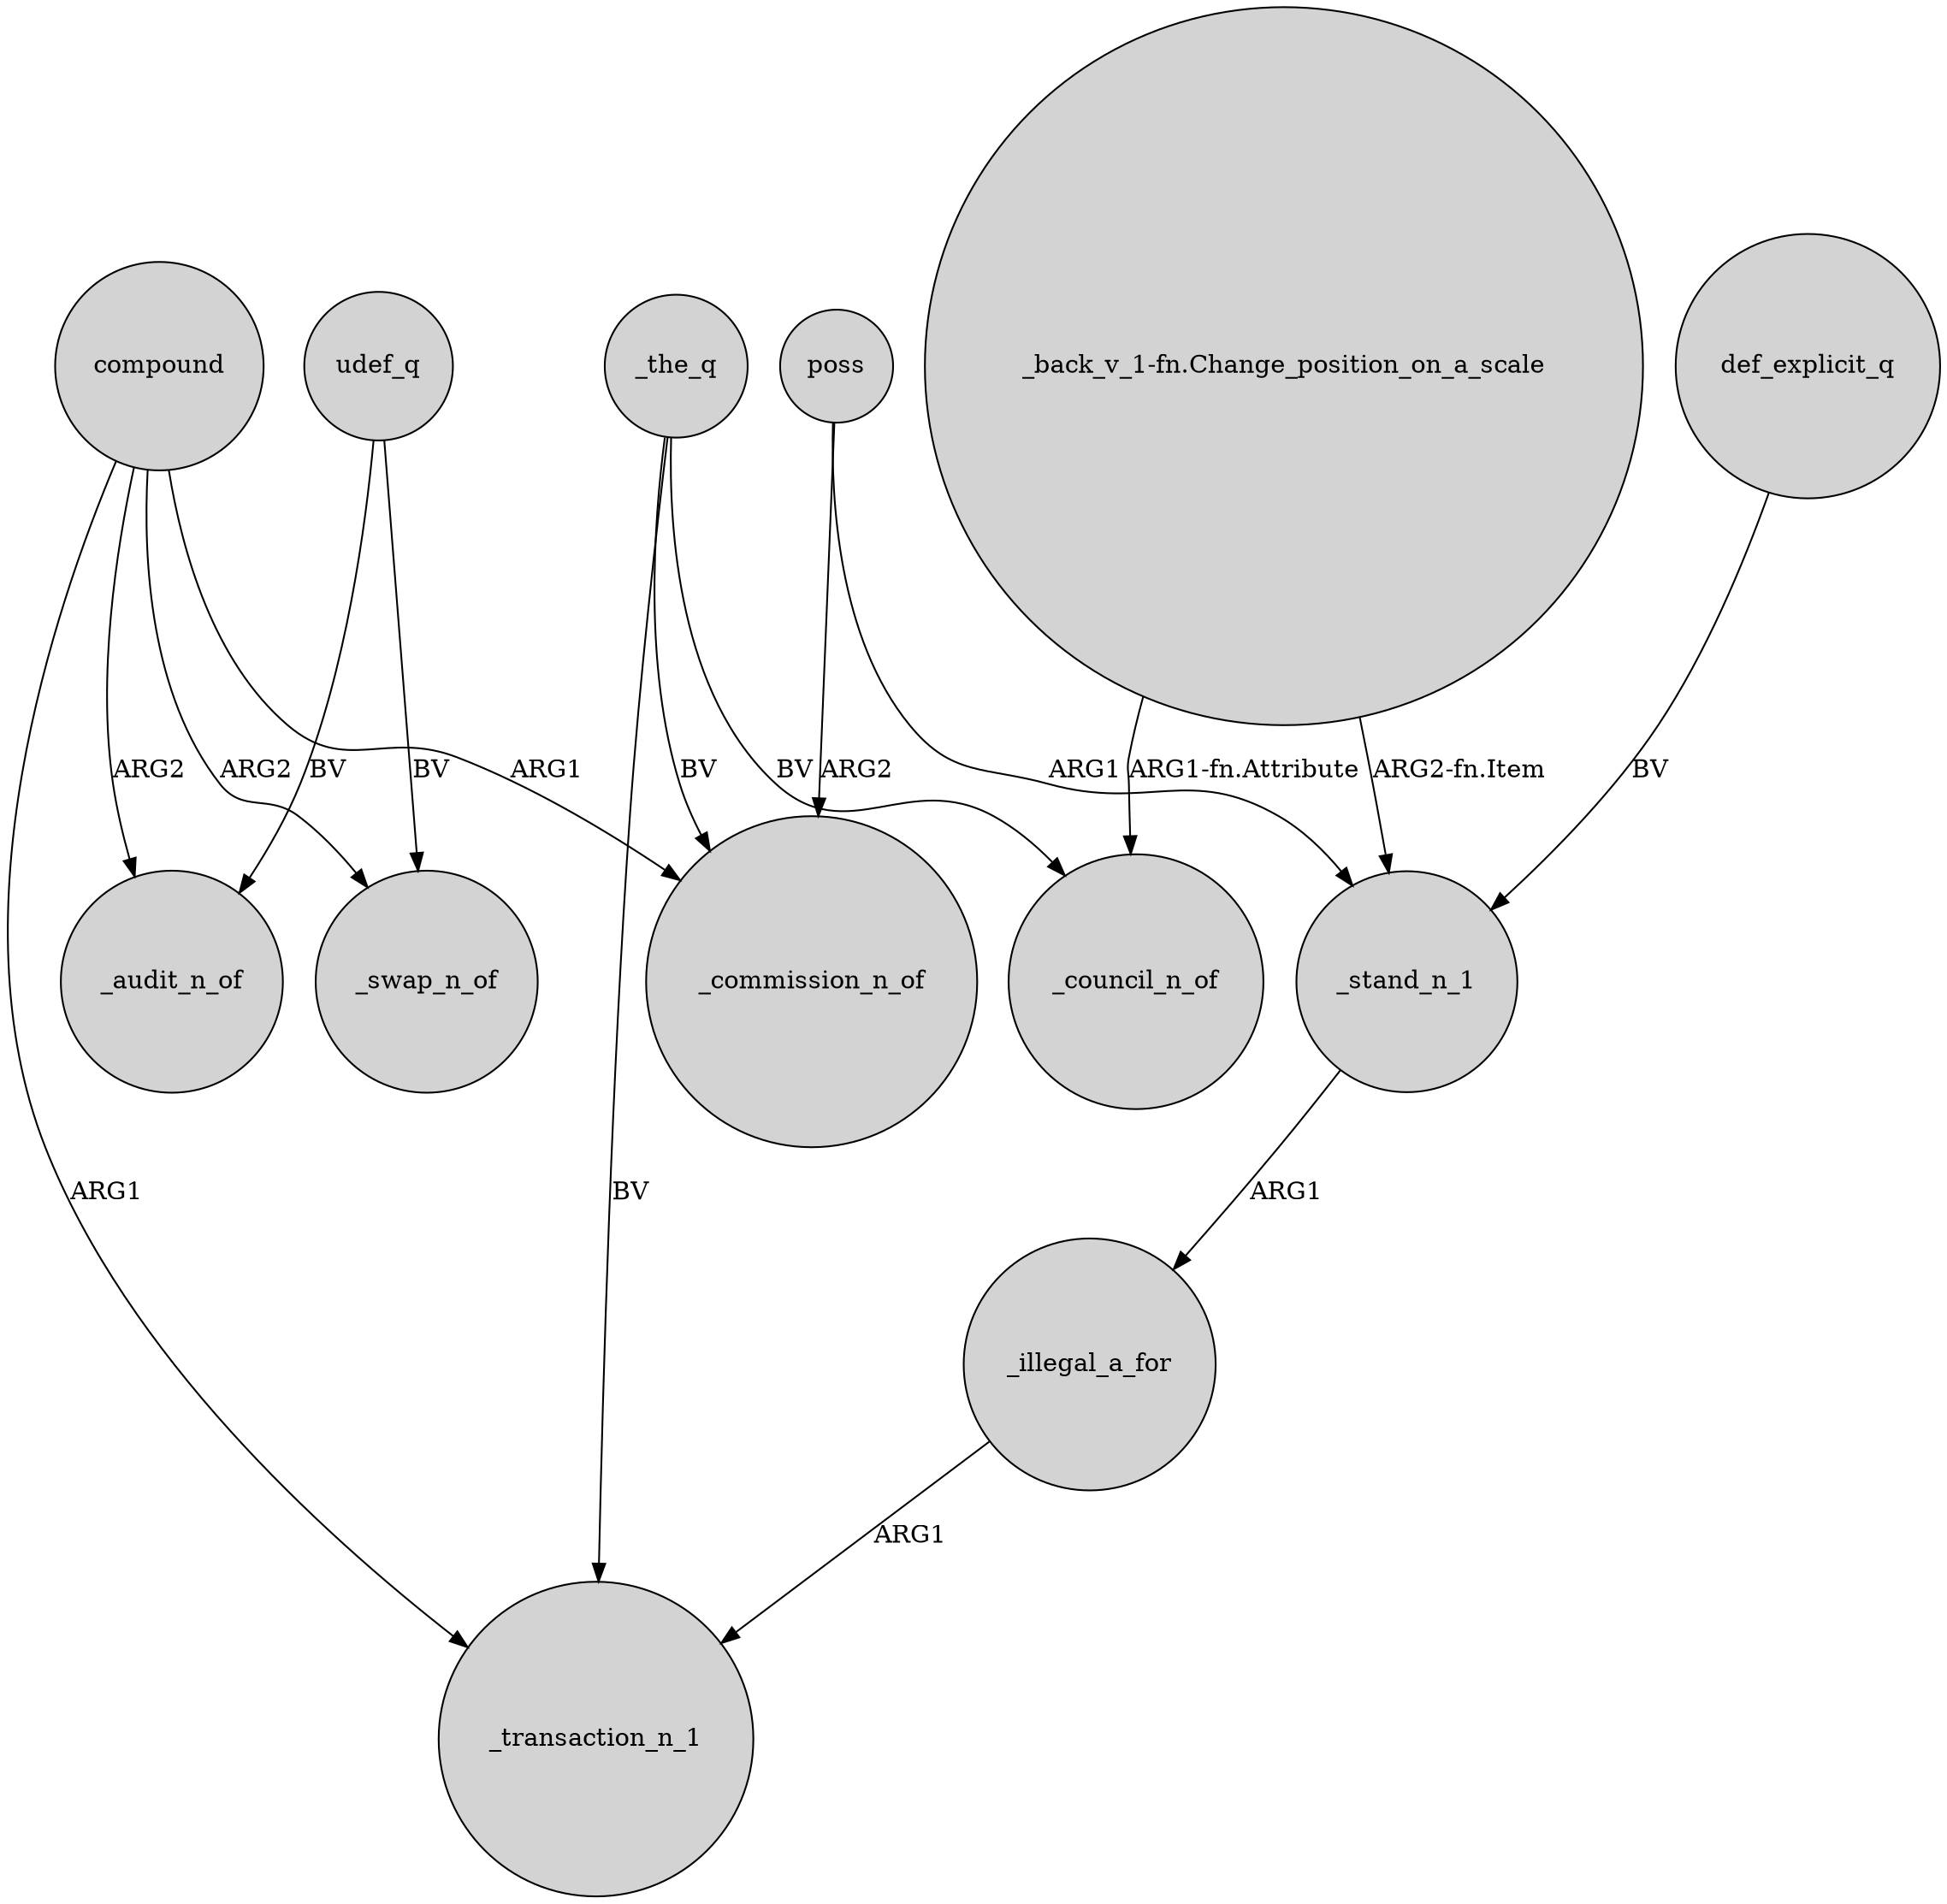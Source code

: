 digraph {
	node [shape=circle style=filled]
	compound -> _audit_n_of [label=ARG2]
	compound -> _swap_n_of [label=ARG2]
	"_back_v_1-fn.Change_position_on_a_scale" -> _council_n_of [label="ARG1-fn.Attribute"]
	udef_q -> _swap_n_of [label=BV]
	poss -> _stand_n_1 [label=ARG1]
	"_back_v_1-fn.Change_position_on_a_scale" -> _stand_n_1 [label="ARG2-fn.Item"]
	_the_q -> _council_n_of [label=BV]
	compound -> _transaction_n_1 [label=ARG1]
	poss -> _commission_n_of [label=ARG2]
	def_explicit_q -> _stand_n_1 [label=BV]
	_the_q -> _transaction_n_1 [label=BV]
	_stand_n_1 -> _illegal_a_for [label=ARG1]
	_the_q -> _commission_n_of [label=BV]
	udef_q -> _audit_n_of [label=BV]
	compound -> _commission_n_of [label=ARG1]
	_illegal_a_for -> _transaction_n_1 [label=ARG1]
}
